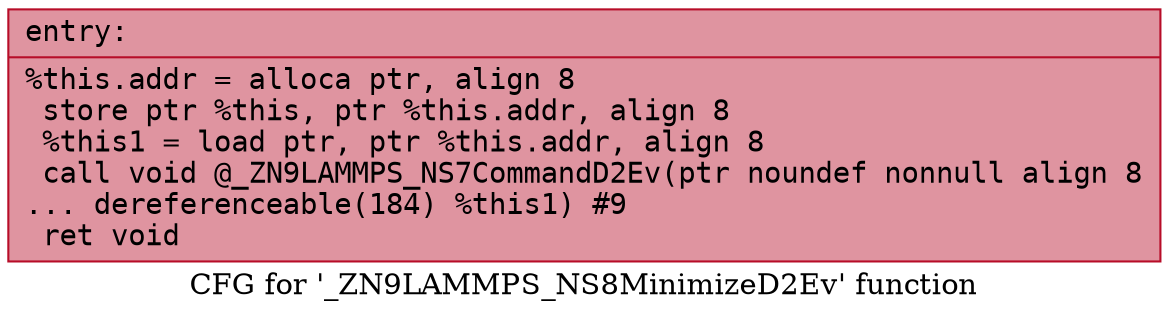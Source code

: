 digraph "CFG for '_ZN9LAMMPS_NS8MinimizeD2Ev' function" {
	label="CFG for '_ZN9LAMMPS_NS8MinimizeD2Ev' function";

	Node0x55c46010e840 [shape=record,color="#b70d28ff", style=filled, fillcolor="#b70d2870" fontname="Courier",label="{entry:\l|  %this.addr = alloca ptr, align 8\l  store ptr %this, ptr %this.addr, align 8\l  %this1 = load ptr, ptr %this.addr, align 8\l  call void @_ZN9LAMMPS_NS7CommandD2Ev(ptr noundef nonnull align 8\l... dereferenceable(184) %this1) #9\l  ret void\l}"];
}
